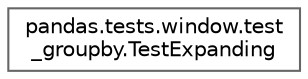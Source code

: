 digraph "Graphical Class Hierarchy"
{
 // LATEX_PDF_SIZE
  bgcolor="transparent";
  edge [fontname=Helvetica,fontsize=10,labelfontname=Helvetica,labelfontsize=10];
  node [fontname=Helvetica,fontsize=10,shape=box,height=0.2,width=0.4];
  rankdir="LR";
  Node0 [id="Node000000",label="pandas.tests.window.test\l_groupby.TestExpanding",height=0.2,width=0.4,color="grey40", fillcolor="white", style="filled",URL="$dc/d95/classpandas_1_1tests_1_1window_1_1test__groupby_1_1TestExpanding.html",tooltip=" "];
}
